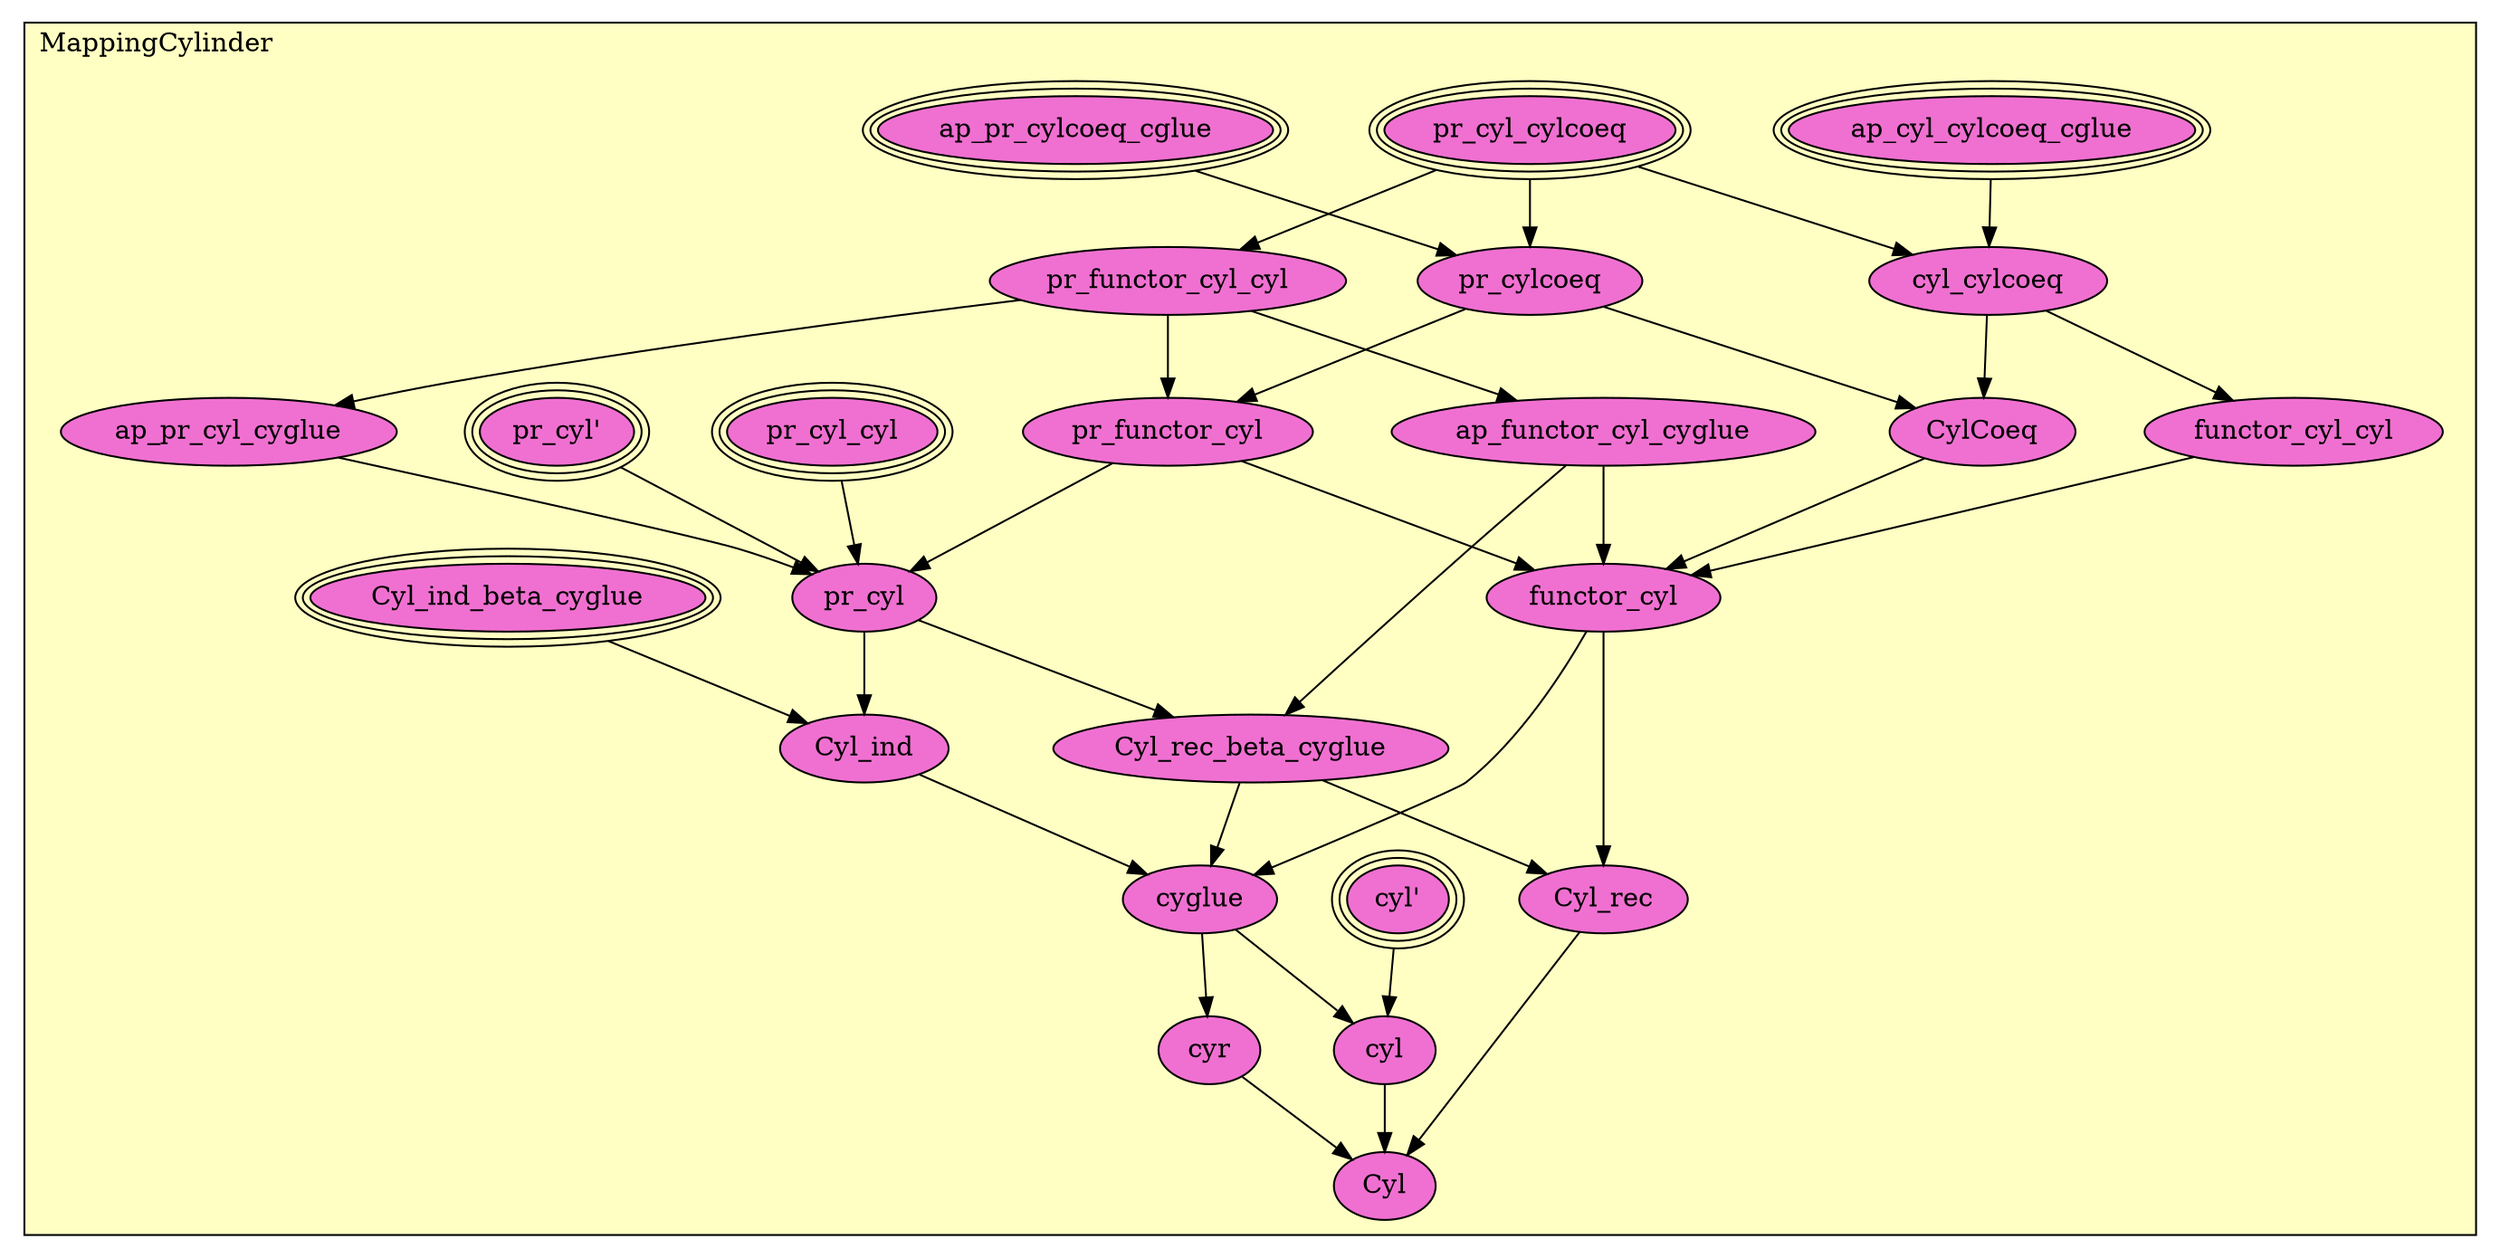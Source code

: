 digraph HoTT_Colimits_MappingCylinder {
  graph [ratio=0.5]
  node [style=filled]
MappingCylinder_pr_cyl_cylcoeq [label="pr_cyl_cylcoeq", URL=<MappingCylinder.html#pr_cyl_cylcoeq>, peripheries=3, fillcolor="#F070D1"] ;
MappingCylinder_ap_pr_cylcoeq_cglue [label="ap_pr_cylcoeq_cglue", URL=<MappingCylinder.html#ap_pr_cylcoeq_cglue>, peripheries=3, fillcolor="#F070D1"] ;
MappingCylinder_pr_cylcoeq [label="pr_cylcoeq", URL=<MappingCylinder.html#pr_cylcoeq>, fillcolor="#F070D1"] ;
MappingCylinder_ap_cyl_cylcoeq_cglue [label="ap_cyl_cylcoeq_cglue", URL=<MappingCylinder.html#ap_cyl_cylcoeq_cglue>, peripheries=3, fillcolor="#F070D1"] ;
MappingCylinder_cyl_cylcoeq [label="cyl_cylcoeq", URL=<MappingCylinder.html#cyl_cylcoeq>, fillcolor="#F070D1"] ;
MappingCylinder_CylCoeq [label="CylCoeq", URL=<MappingCylinder.html#CylCoeq>, fillcolor="#F070D1"] ;
MappingCylinder_pr_functor_cyl_cyl [label="pr_functor_cyl_cyl", URL=<MappingCylinder.html#pr_functor_cyl_cyl>, fillcolor="#F070D1"] ;
MappingCylinder_pr_functor_cyl [label="pr_functor_cyl", URL=<MappingCylinder.html#pr_functor_cyl>, fillcolor="#F070D1"] ;
MappingCylinder_functor_cyl_cyl [label="functor_cyl_cyl", URL=<MappingCylinder.html#functor_cyl_cyl>, fillcolor="#F070D1"] ;
MappingCylinder_ap_functor_cyl_cyglue [label="ap_functor_cyl_cyglue", URL=<MappingCylinder.html#ap_functor_cyl_cyglue>, fillcolor="#F070D1"] ;
MappingCylinder_functor_cyl [label="functor_cyl", URL=<MappingCylinder.html#functor_cyl>, fillcolor="#F070D1"] ;
MappingCylinder_pr_cyl_ [label="pr_cyl'", URL=<MappingCylinder.html#pr_cyl'>, peripheries=3, fillcolor="#F070D1"] ;
MappingCylinder_cyl_ [label="cyl'", URL=<MappingCylinder.html#cyl'>, peripheries=3, fillcolor="#F070D1"] ;
MappingCylinder_pr_cyl_cyl [label="pr_cyl_cyl", URL=<MappingCylinder.html#pr_cyl_cyl>, peripheries=3, fillcolor="#F070D1"] ;
MappingCylinder_ap_pr_cyl_cyglue [label="ap_pr_cyl_cyglue", URL=<MappingCylinder.html#ap_pr_cyl_cyglue>, fillcolor="#F070D1"] ;
MappingCylinder_pr_cyl [label="pr_cyl", URL=<MappingCylinder.html#pr_cyl>, fillcolor="#F070D1"] ;
MappingCylinder_Cyl_rec_beta_cyglue [label="Cyl_rec_beta_cyglue", URL=<MappingCylinder.html#Cyl_rec_beta_cyglue>, fillcolor="#F070D1"] ;
MappingCylinder_Cyl_rec [label="Cyl_rec", URL=<MappingCylinder.html#Cyl_rec>, fillcolor="#F070D1"] ;
MappingCylinder_Cyl_ind_beta_cyglue [label="Cyl_ind_beta_cyglue", URL=<MappingCylinder.html#Cyl_ind_beta_cyglue>, peripheries=3, fillcolor="#F070D1"] ;
MappingCylinder_Cyl_ind [label="Cyl_ind", URL=<MappingCylinder.html#Cyl_ind>, fillcolor="#F070D1"] ;
MappingCylinder_cyglue [label="cyglue", URL=<MappingCylinder.html#cyglue>, fillcolor="#F070D1"] ;
MappingCylinder_cyr [label="cyr", URL=<MappingCylinder.html#cyr>, fillcolor="#F070D1"] ;
MappingCylinder_cyl [label="cyl", URL=<MappingCylinder.html#cyl>, fillcolor="#F070D1"] ;
MappingCylinder_Cyl [label="Cyl", URL=<MappingCylinder.html#Cyl>, fillcolor="#F070D1"] ;
  MappingCylinder_pr_cyl_cylcoeq -> MappingCylinder_pr_cylcoeq [] ;
  MappingCylinder_pr_cyl_cylcoeq -> MappingCylinder_cyl_cylcoeq [] ;
  MappingCylinder_pr_cyl_cylcoeq -> MappingCylinder_pr_functor_cyl_cyl [] ;
  MappingCylinder_ap_pr_cylcoeq_cglue -> MappingCylinder_pr_cylcoeq [] ;
  MappingCylinder_pr_cylcoeq -> MappingCylinder_CylCoeq [] ;
  MappingCylinder_pr_cylcoeq -> MappingCylinder_pr_functor_cyl [] ;
  MappingCylinder_ap_cyl_cylcoeq_cglue -> MappingCylinder_cyl_cylcoeq [] ;
  MappingCylinder_cyl_cylcoeq -> MappingCylinder_CylCoeq [] ;
  MappingCylinder_cyl_cylcoeq -> MappingCylinder_functor_cyl_cyl [] ;
  MappingCylinder_CylCoeq -> MappingCylinder_functor_cyl [] ;
  MappingCylinder_pr_functor_cyl_cyl -> MappingCylinder_pr_functor_cyl [] ;
  MappingCylinder_pr_functor_cyl_cyl -> MappingCylinder_ap_functor_cyl_cyglue [] ;
  MappingCylinder_pr_functor_cyl_cyl -> MappingCylinder_ap_pr_cyl_cyglue [] ;
  MappingCylinder_pr_functor_cyl -> MappingCylinder_functor_cyl [] ;
  MappingCylinder_pr_functor_cyl -> MappingCylinder_pr_cyl [] ;
  MappingCylinder_functor_cyl_cyl -> MappingCylinder_functor_cyl [] ;
  MappingCylinder_ap_functor_cyl_cyglue -> MappingCylinder_functor_cyl [] ;
  MappingCylinder_ap_functor_cyl_cyglue -> MappingCylinder_Cyl_rec_beta_cyglue [] ;
  MappingCylinder_functor_cyl -> MappingCylinder_Cyl_rec [] ;
  MappingCylinder_functor_cyl -> MappingCylinder_cyglue [] ;
  MappingCylinder_pr_cyl_ -> MappingCylinder_pr_cyl [] ;
  MappingCylinder_cyl_ -> MappingCylinder_cyl [] ;
  MappingCylinder_pr_cyl_cyl -> MappingCylinder_pr_cyl [] ;
  MappingCylinder_ap_pr_cyl_cyglue -> MappingCylinder_pr_cyl [] ;
  MappingCylinder_pr_cyl -> MappingCylinder_Cyl_rec_beta_cyglue [] ;
  MappingCylinder_pr_cyl -> MappingCylinder_Cyl_ind [] ;
  MappingCylinder_Cyl_rec_beta_cyglue -> MappingCylinder_Cyl_rec [] ;
  MappingCylinder_Cyl_rec_beta_cyglue -> MappingCylinder_cyglue [] ;
  MappingCylinder_Cyl_rec -> MappingCylinder_Cyl [] ;
  MappingCylinder_Cyl_ind_beta_cyglue -> MappingCylinder_Cyl_ind [] ;
  MappingCylinder_Cyl_ind -> MappingCylinder_cyglue [] ;
  MappingCylinder_cyglue -> MappingCylinder_cyr [] ;
  MappingCylinder_cyglue -> MappingCylinder_cyl [] ;
  MappingCylinder_cyr -> MappingCylinder_Cyl [] ;
  MappingCylinder_cyl -> MappingCylinder_Cyl [] ;
subgraph cluster_MappingCylinder { label="MappingCylinder"; fillcolor="#FFFFC3"; labeljust=l; style=filled 
MappingCylinder_Cyl; MappingCylinder_cyl; MappingCylinder_cyr; MappingCylinder_cyglue; MappingCylinder_Cyl_ind; MappingCylinder_Cyl_ind_beta_cyglue; MappingCylinder_Cyl_rec; MappingCylinder_Cyl_rec_beta_cyglue; MappingCylinder_pr_cyl; MappingCylinder_ap_pr_cyl_cyglue; MappingCylinder_pr_cyl_cyl; MappingCylinder_cyl_; MappingCylinder_pr_cyl_; MappingCylinder_functor_cyl; MappingCylinder_ap_functor_cyl_cyglue; MappingCylinder_functor_cyl_cyl; MappingCylinder_pr_functor_cyl; MappingCylinder_pr_functor_cyl_cyl; MappingCylinder_CylCoeq; MappingCylinder_cyl_cylcoeq; MappingCylinder_ap_cyl_cylcoeq_cglue; MappingCylinder_pr_cylcoeq; MappingCylinder_ap_pr_cylcoeq_cglue; MappingCylinder_pr_cyl_cylcoeq; };
} /* END */
